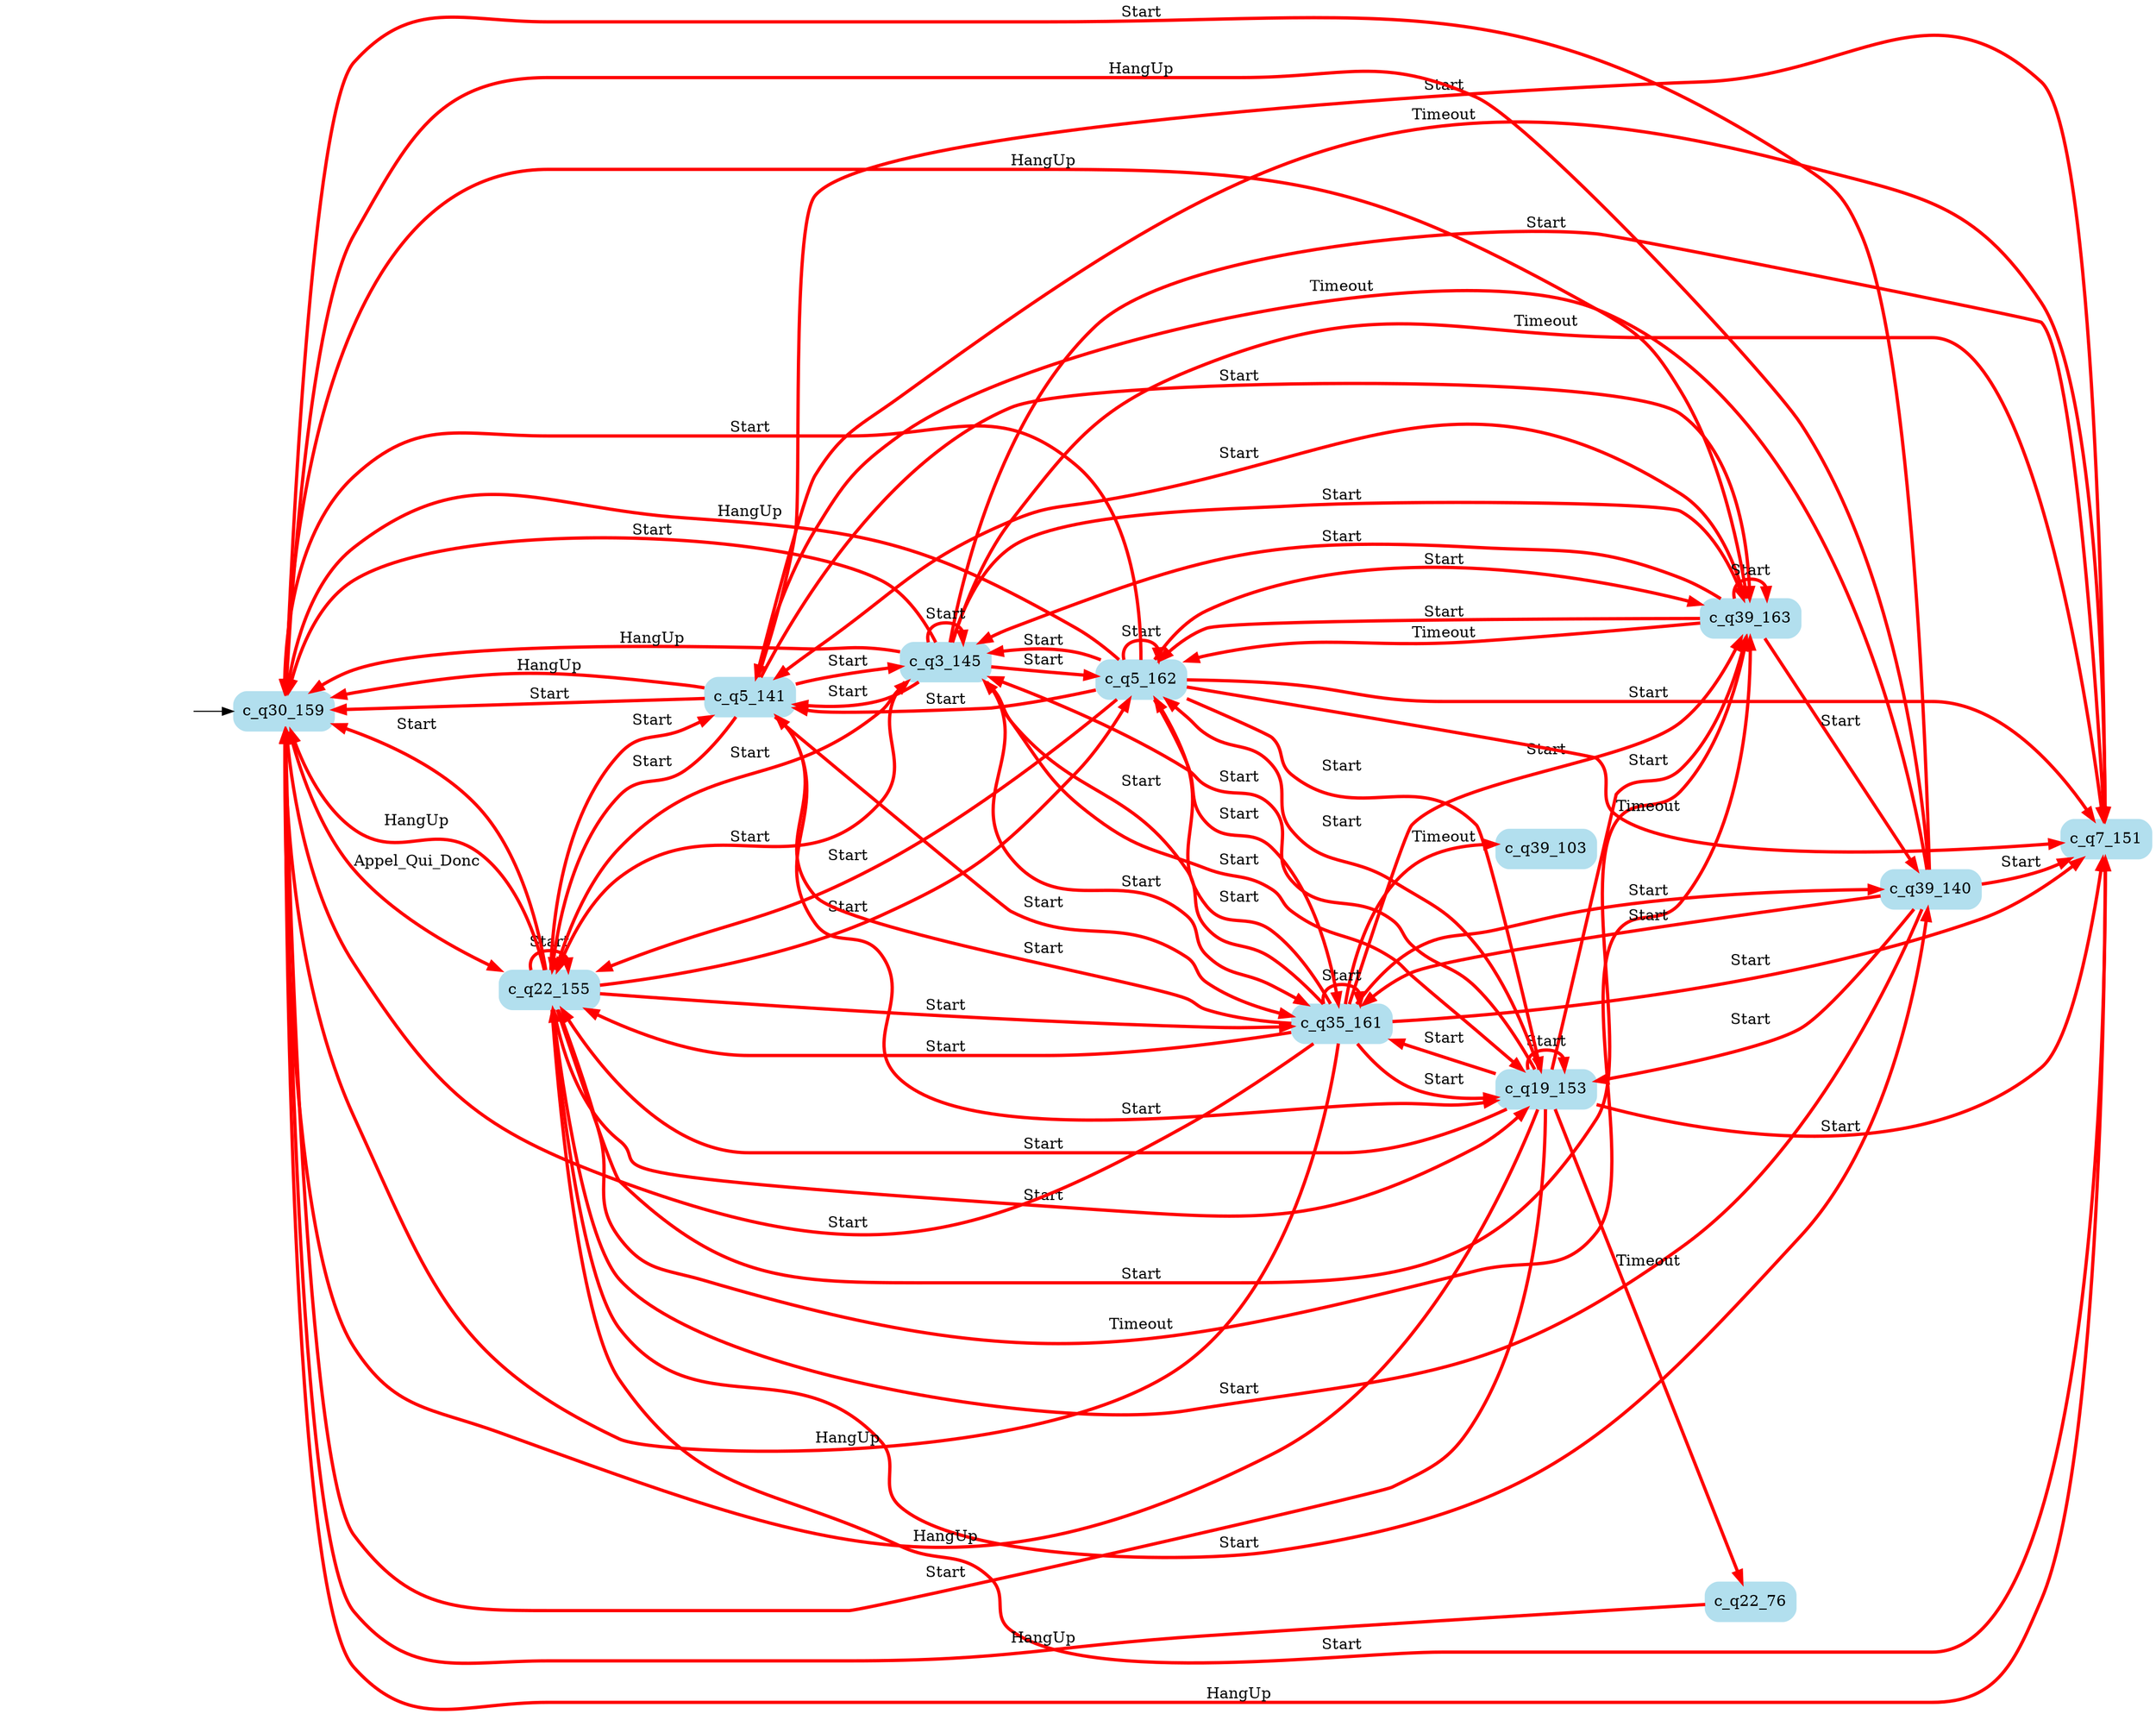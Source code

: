 digraph G {

	rankdir = LR;

	start_c_q30_159[style=invisible];

	node[shape=box, style="rounded, filled", color=lightblue2];

	c_q22_155[label="c_q22_155"];
	c_q5_141[label="c_q5_141"];
	c_q22_76[label="c_q22_76"];
	c_q39_103[label="c_q39_103"];
	c_q39_163[label="c_q39_163"];
	c_q39_140[label="c_q39_140"];
	c_q19_153[label="c_q19_153"];
	c_q35_161[label="c_q35_161"];
	c_q5_162[label="c_q5_162"];
	c_q7_151[label="c_q7_151"];
	c_q30_159[label="c_q30_159"];
	c_q3_145[label="c_q3_145"];

	start_c_q30_159 -> c_q30_159;
	c_q30_159 -> c_q22_155[label="Appel_Qui_Donc", penwidth=3, color=red];
	c_q3_145 -> c_q3_145[label="Start", penwidth=3, color=red];
	c_q3_145 -> c_q5_162[label="Start", penwidth=3, color=red];
	c_q3_145 -> c_q7_151[label="Start", penwidth=3, color=red];
	c_q3_145 -> c_q7_151[label="Timeout", penwidth=3, color=red];
	c_q3_145 -> c_q19_153[label="Start", penwidth=3, color=red];
	c_q3_145 -> c_q22_155[label="Start", penwidth=3, color=red];
	c_q3_145 -> c_q30_159[label="Start", penwidth=3, color=red];
	c_q3_145 -> c_q30_159[label="HangUp", penwidth=3, color=red];
	c_q3_145 -> c_q35_161[label="Start", penwidth=3, color=red];
	c_q3_145 -> c_q39_163[label="Start", penwidth=3, color=red];
	c_q5_162 -> c_q5_162[label="Start", penwidth=3, color=red];
	c_q5_141 -> c_q3_145[label="Start", penwidth=3, color=red];
	c_q5_141 -> c_q7_151[label="Start", penwidth=3, color=red];
	c_q5_141 -> c_q7_151[label="Timeout", penwidth=3, color=red];
	c_q5_141 -> c_q19_153[label="Start", penwidth=3, color=red];
	c_q5_141 -> c_q22_155[label="Start", penwidth=3, color=red];
	c_q5_141 -> c_q30_159[label="Start", penwidth=3, color=red];
	c_q5_141 -> c_q30_159[label="HangUp", penwidth=3, color=red];
	c_q5_141 -> c_q35_161[label="Start", penwidth=3, color=red];
	c_q5_141 -> c_q39_163[label="Start", penwidth=3, color=red];
	c_q7_151 -> c_q30_159[label="HangUp", penwidth=3, color=red];
	c_q19_153 -> c_q19_153[label="Start", penwidth=3, color=red];
	c_q19_153 -> c_q3_145[label="Start", penwidth=3, color=red];
	c_q19_153 -> c_q5_162[label="Start", penwidth=3, color=red];
	c_q19_153 -> c_q7_151[label="Start", penwidth=3, color=red];
	c_q19_153 -> c_q22_155[label="Start", penwidth=3, color=red];
	c_q19_153 -> c_q22_76[label="Timeout", penwidth=3, color=red];
	c_q19_153 -> c_q30_159[label="Start", penwidth=3, color=red];
	c_q19_153 -> c_q30_159[label="HangUp", penwidth=3, color=red];
	c_q19_153 -> c_q35_161[label="Start", penwidth=3, color=red];
	c_q19_153 -> c_q39_163[label="Start", penwidth=3, color=red];
	c_q22_155 -> c_q22_155[label="Start", penwidth=3, color=red];
	c_q22_155 -> c_q3_145[label="Start", penwidth=3, color=red];
	c_q22_155 -> c_q5_162[label="Start", penwidth=3, color=red];
	c_q22_155 -> c_q7_151[label="Start", penwidth=3, color=red];
	c_q22_155 -> c_q19_153[label="Start", penwidth=3, color=red];
	c_q22_155 -> c_q30_159[label="Start", penwidth=3, color=red];
	c_q22_76 -> c_q30_159[label="HangUp", penwidth=3, color=red];
	c_q22_155 -> c_q35_161[label="Start", penwidth=3, color=red];
	c_q22_155 -> c_q39_163[label="Start", penwidth=3, color=red];
	c_q22_155 -> c_q39_163[label="Timeout", penwidth=3, color=red];
	c_q35_161 -> c_q35_161[label="Start", penwidth=3, color=red];
	c_q35_161 -> c_q3_145[label="Start", penwidth=3, color=red];
	c_q35_161 -> c_q5_162[label="Start", penwidth=3, color=red];
	c_q35_161 -> c_q7_151[label="Start", penwidth=3, color=red];
	c_q35_161 -> c_q19_153[label="Start", penwidth=3, color=red];
	c_q35_161 -> c_q22_155[label="Start", penwidth=3, color=red];
	c_q35_161 -> c_q30_159[label="Start", penwidth=3, color=red];
	c_q35_161 -> c_q30_159[label="HangUp", penwidth=3, color=red];
	c_q35_161 -> c_q39_163[label="Start", penwidth=3, color=red];
	c_q35_161 -> c_q39_103[label="Timeout", penwidth=3, color=red];
	c_q39_163 -> c_q39_163[label="Start", penwidth=3, color=red];
	c_q39_163 -> c_q3_145[label="Start", penwidth=3, color=red];
	c_q39_163 -> c_q5_162[label="Start", penwidth=3, color=red];
	c_q39_163 -> c_q5_162[label="Timeout", penwidth=3, color=red];
	c_q39_140 -> c_q7_151[label="Start", penwidth=3, color=red];
	c_q39_140 -> c_q19_153[label="Start", penwidth=3, color=red];
	c_q39_140 -> c_q22_155[label="Start", penwidth=3, color=red];
	c_q39_140 -> c_q30_159[label="Start", penwidth=3, color=red];
	c_q39_140 -> c_q30_159[label="HangUp", penwidth=3, color=red];
	c_q39_140 -> c_q35_161[label="Start", penwidth=3, color=red];
	c_q3_145 -> c_q5_141[label="Start", penwidth=3, color=red];
	c_q5_162 -> c_q5_141[label="Start", penwidth=3, color=red];
	c_q22_155 -> c_q5_141[label="Start", penwidth=3, color=red];
	c_q35_161 -> c_q5_141[label="Start", penwidth=3, color=red];
	c_q39_163 -> c_q5_141[label="Start", penwidth=3, color=red];
	c_q22_155 -> c_q39_140[label="Start", penwidth=3, color=red];
	c_q35_161 -> c_q39_140[label="Start", penwidth=3, color=red];
	c_q39_163 -> c_q39_140[label="Start", penwidth=3, color=red];
	c_q39_140 -> c_q5_141[label="Timeout", penwidth=3, color=red];
	c_q22_155 -> c_q30_159[label="HangUp", penwidth=3, color=red];
	c_q5_162 -> c_q3_145[label="Start", penwidth=3, color=red];
	c_q39_163 -> c_q30_159[label="HangUp", penwidth=3, color=red];
	c_q5_162 -> c_q7_151[label="Start", penwidth=3, color=red];
	c_q5_162 -> c_q7_151[label="Timeout", penwidth=3, color=red];
	c_q5_162 -> c_q19_153[label="Start", penwidth=3, color=red];
	c_q5_162 -> c_q22_155[label="Start", penwidth=3, color=red];
	c_q5_162 -> c_q30_159[label="Start", penwidth=3, color=red];
	c_q5_162 -> c_q30_159[label="HangUp", penwidth=3, color=red];
	c_q5_162 -> c_q35_161[label="Start", penwidth=3, color=red];
	c_q5_162 -> c_q39_163[label="Start", penwidth=3, color=red];

}